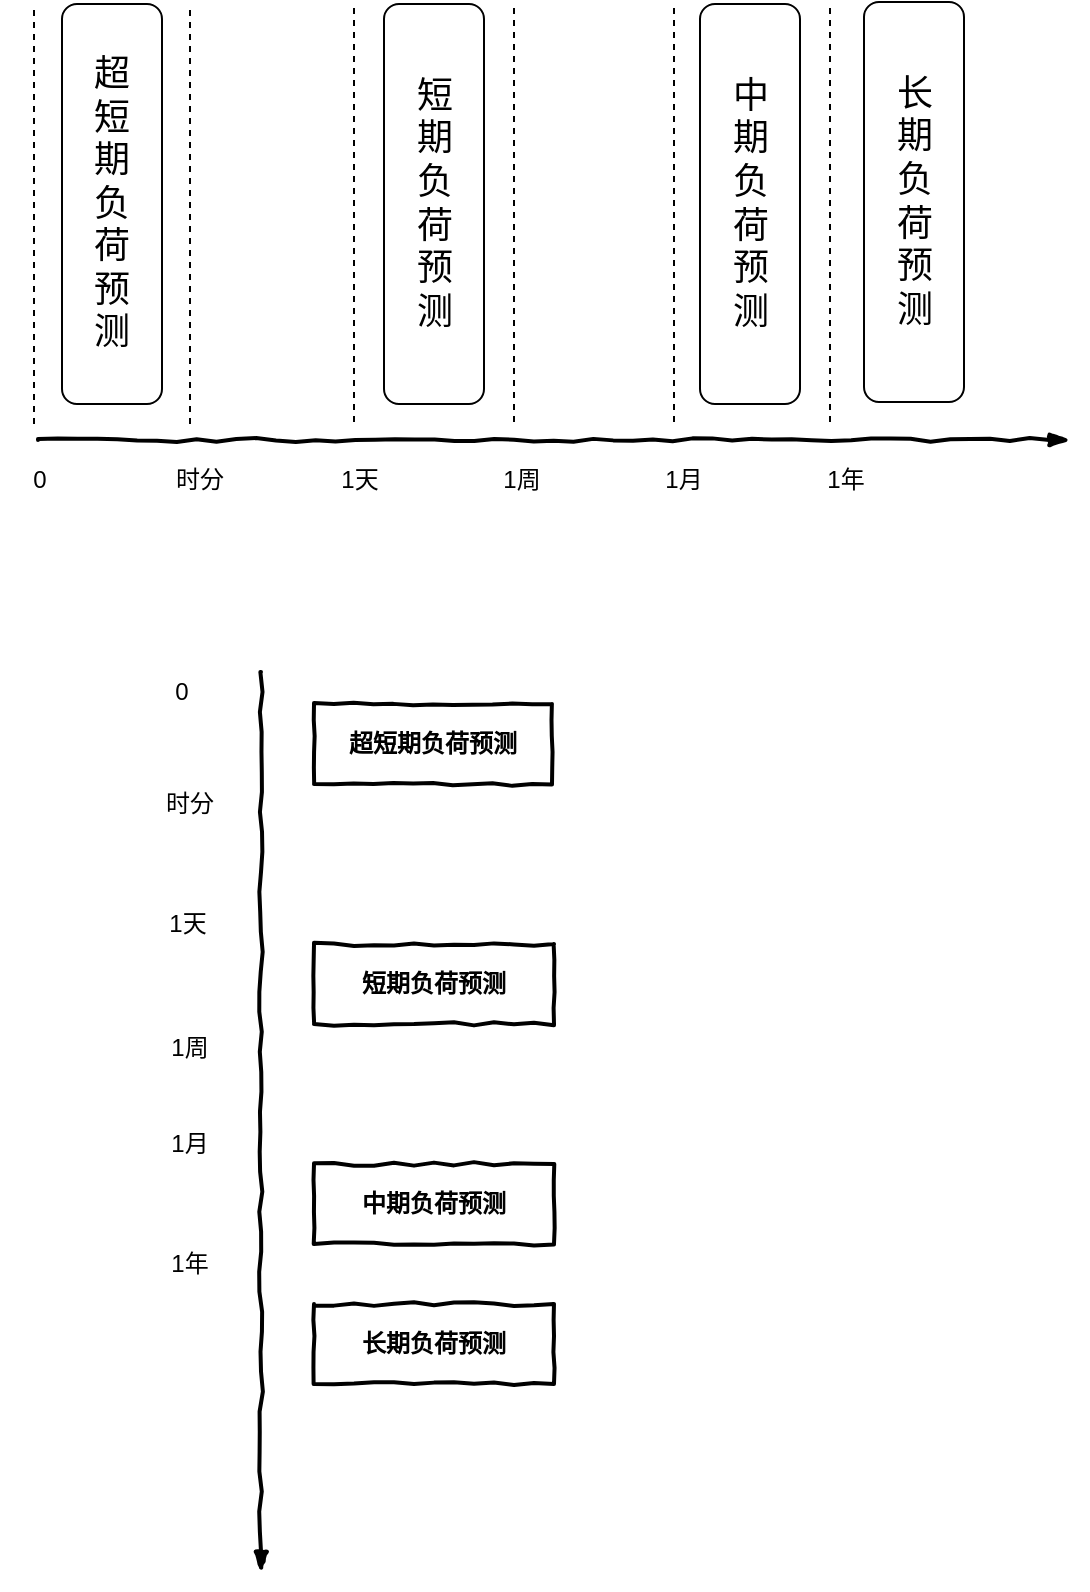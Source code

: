<mxfile version="10.7.5" type="github"><diagram id="JUTlbQdxu3uXNfLy1Bgk" name="Page-1"><mxGraphModel dx="1394" dy="774" grid="1" gridSize="10" guides="1" tooltips="1" connect="1" arrows="1" fold="1" page="1" pageScale="1" pageWidth="827" pageHeight="1169" math="0" shadow="0"><root><mxCell id="0"/><mxCell id="1" parent="0"/><mxCell id="W8WyKTuVfZ82wAbNAxOH-4" value="&lt;span&gt;&lt;font face=&quot;Helvetica&quot;&gt;超短期负荷预测&lt;/font&gt;&lt;/span&gt;" style="html=1;whiteSpace=wrap;comic=1;strokeWidth=2;fontFamily=Pingfang;fontStyle=1;" vertex="1" parent="1"><mxGeometry x="301" y="590" width="119" height="40" as="geometry"/></mxCell><mxCell id="W8WyKTuVfZ82wAbNAxOH-5" value="&lt;span&gt;短期负荷预测&lt;/span&gt;" style="html=1;whiteSpace=wrap;comic=1;strokeWidth=2;fontFamily=Comic Sans MS;fontStyle=1;" vertex="1" parent="1"><mxGeometry x="301" y="710" width="120" height="40" as="geometry"/></mxCell><mxCell id="W8WyKTuVfZ82wAbNAxOH-6" value="&lt;span&gt;中期负荷预测&lt;/span&gt;" style="html=1;whiteSpace=wrap;comic=1;strokeWidth=2;fontFamily=Comic Sans MS;fontStyle=1;" vertex="1" parent="1"><mxGeometry x="301" y="820" width="120" height="40" as="geometry"/></mxCell><mxCell id="W8WyKTuVfZ82wAbNAxOH-7" value="&lt;span&gt;长期负荷预测&lt;/span&gt;" style="html=1;whiteSpace=wrap;comic=1;strokeWidth=2;fontFamily=Comic Sans MS;fontStyle=1;" vertex="1" parent="1"><mxGeometry x="301" y="890" width="120" height="40" as="geometry"/></mxCell><mxCell id="20Z-buHkiKFky5i1nuEu-37" value="" style="group" parent="1" vertex="1" connectable="0"><mxGeometry x="175" y="240" width="50" height="200" as="geometry"/></mxCell><mxCell id="20Z-buHkiKFky5i1nuEu-31" value="" style="group" parent="20Z-buHkiKFky5i1nuEu-37" vertex="1" connectable="0"><mxGeometry width="50" height="200" as="geometry"/></mxCell><mxCell id="20Z-buHkiKFky5i1nuEu-6" value="" style="group" parent="20Z-buHkiKFky5i1nuEu-31" vertex="1" connectable="0"><mxGeometry width="50" height="200" as="geometry"/></mxCell><mxCell id="20Z-buHkiKFky5i1nuEu-4" value="" style="rounded=1;whiteSpace=wrap;html=1;" parent="20Z-buHkiKFky5i1nuEu-6" vertex="1"><mxGeometry width="50" height="200" as="geometry"/></mxCell><mxCell id="20Z-buHkiKFky5i1nuEu-5" value="&lt;font style=&quot;font-size: 18px&quot;&gt;超短期负荷预测&lt;/font&gt;" style="text;html=1;strokeColor=none;fillColor=none;align=center;verticalAlign=middle;whiteSpace=wrap;rounded=0;" parent="20Z-buHkiKFky5i1nuEu-6" vertex="1"><mxGeometry x="17.857" y="23.529" width="14.286" height="152.941" as="geometry"/></mxCell><mxCell id="20Z-buHkiKFky5i1nuEu-44" value="" style="rounded=1;whiteSpace=wrap;html=1;" parent="1" vertex="1"><mxGeometry x="336" y="240" width="50" height="200" as="geometry"/></mxCell><mxCell id="20Z-buHkiKFky5i1nuEu-45" value="&lt;font style=&quot;font-size: 18px&quot;&gt;短期负荷预测&lt;/font&gt;" style="text;html=1;strokeColor=none;fillColor=none;align=center;verticalAlign=middle;whiteSpace=wrap;rounded=0;fontSize=12;" parent="1" vertex="1"><mxGeometry x="353.5" y="280" width="15" height="120" as="geometry"/></mxCell><mxCell id="20Z-buHkiKFky5i1nuEu-46" value="" style="endArrow=none;dashed=1;html=1;fontSize=12;" parent="1" edge="1"><mxGeometry width="50" height="50" relative="1" as="geometry"><mxPoint x="161" y="450" as="sourcePoint"/><mxPoint x="161" y="240" as="targetPoint"/></mxGeometry></mxCell><mxCell id="20Z-buHkiKFky5i1nuEu-47" value="" style="endArrow=none;dashed=1;html=1;fontSize=12;" parent="1" edge="1"><mxGeometry width="50" height="50" relative="1" as="geometry"><mxPoint x="239" y="450" as="sourcePoint"/><mxPoint x="239" y="240" as="targetPoint"/></mxGeometry></mxCell><mxCell id="20Z-buHkiKFky5i1nuEu-48" value="" style="endArrow=none;dashed=1;html=1;fontSize=12;" parent="1" edge="1"><mxGeometry width="50" height="50" relative="1" as="geometry"><mxPoint x="321" y="449" as="sourcePoint"/><mxPoint x="321" y="239" as="targetPoint"/></mxGeometry></mxCell><mxCell id="20Z-buHkiKFky5i1nuEu-49" value="" style="endArrow=none;dashed=1;html=1;fontSize=12;" parent="1" edge="1"><mxGeometry width="50" height="50" relative="1" as="geometry"><mxPoint x="401" y="449" as="sourcePoint"/><mxPoint x="401" y="239" as="targetPoint"/></mxGeometry></mxCell><mxCell id="20Z-buHkiKFky5i1nuEu-51" value="" style="rounded=1;whiteSpace=wrap;html=1;" parent="1" vertex="1"><mxGeometry x="494" y="240" width="50" height="200" as="geometry"/></mxCell><mxCell id="20Z-buHkiKFky5i1nuEu-52" value="&lt;font style=&quot;font-size: 18px&quot;&gt;中期负荷预测&lt;/font&gt;" style="text;html=1;strokeColor=none;fillColor=none;align=center;verticalAlign=middle;whiteSpace=wrap;rounded=0;fontSize=12;" parent="1" vertex="1"><mxGeometry x="511.5" y="280" width="15" height="120" as="geometry"/></mxCell><mxCell id="20Z-buHkiKFky5i1nuEu-53" value="" style="endArrow=none;dashed=1;html=1;fontSize=12;" parent="1" edge="1"><mxGeometry width="50" height="50" relative="1" as="geometry"><mxPoint x="481" y="449" as="sourcePoint"/><mxPoint x="481" y="239" as="targetPoint"/></mxGeometry></mxCell><mxCell id="20Z-buHkiKFky5i1nuEu-54" value="" style="endArrow=none;dashed=1;html=1;fontSize=12;" parent="1" edge="1"><mxGeometry width="50" height="50" relative="1" as="geometry"><mxPoint x="559" y="449" as="sourcePoint"/><mxPoint x="559" y="239" as="targetPoint"/></mxGeometry></mxCell><mxCell id="20Z-buHkiKFky5i1nuEu-19" value="" style="rounded=0;comic=1;strokeWidth=2;endArrow=blockThin;html=1;fontFamily=Comic Sans MS;fontStyle=1;" parent="1" edge="1"><mxGeometry width="50" height="50" relative="1" as="geometry"><mxPoint x="163" y="458" as="sourcePoint"/><mxPoint x="679" y="458" as="targetPoint"/></mxGeometry></mxCell><mxCell id="20Z-buHkiKFky5i1nuEu-20" value="0" style="text;html=1;strokeColor=none;fillColor=none;align=center;verticalAlign=middle;whiteSpace=wrap;rounded=0;" parent="1" vertex="1"><mxGeometry x="144" y="468" width="40" height="20" as="geometry"/></mxCell><mxCell id="20Z-buHkiKFky5i1nuEu-21" value="时分" style="text;html=1;strokeColor=none;fillColor=none;align=center;verticalAlign=middle;whiteSpace=wrap;rounded=0;" parent="1" vertex="1"><mxGeometry x="224" y="468" width="40" height="20" as="geometry"/></mxCell><mxCell id="20Z-buHkiKFky5i1nuEu-22" value="1天" style="text;html=1;strokeColor=none;fillColor=none;align=center;verticalAlign=middle;whiteSpace=wrap;rounded=0;" parent="1" vertex="1"><mxGeometry x="304" y="468" width="40" height="20" as="geometry"/></mxCell><mxCell id="20Z-buHkiKFky5i1nuEu-23" value="1周" style="text;html=1;strokeColor=none;fillColor=none;align=center;verticalAlign=middle;whiteSpace=wrap;rounded=0;" parent="1" vertex="1"><mxGeometry x="385" y="468" width="40" height="20" as="geometry"/></mxCell><mxCell id="20Z-buHkiKFky5i1nuEu-24" value="1月" style="text;html=1;strokeColor=none;fillColor=none;align=center;verticalAlign=middle;whiteSpace=wrap;rounded=0;" parent="1" vertex="1"><mxGeometry x="466" y="468" width="40" height="20" as="geometry"/></mxCell><mxCell id="20Z-buHkiKFky5i1nuEu-25" value="1年" style="text;html=1;strokeColor=none;fillColor=none;align=center;verticalAlign=middle;whiteSpace=wrap;rounded=0;" parent="1" vertex="1"><mxGeometry x="547" y="468" width="40" height="20" as="geometry"/></mxCell><mxCell id="20Z-buHkiKFky5i1nuEu-55" value="" style="rounded=1;whiteSpace=wrap;html=1;" parent="1" vertex="1"><mxGeometry x="576" y="239" width="50" height="200" as="geometry"/></mxCell><mxCell id="20Z-buHkiKFky5i1nuEu-56" value="&lt;font style=&quot;font-size: 18px&quot;&gt;长期负荷预测&lt;/font&gt;" style="text;html=1;strokeColor=none;fillColor=none;align=center;verticalAlign=middle;whiteSpace=wrap;rounded=0;fontSize=12;" parent="1" vertex="1"><mxGeometry x="593.5" y="279" width="15" height="120" as="geometry"/></mxCell><mxCell id="W8WyKTuVfZ82wAbNAxOH-8" value="" style="rounded=0;comic=1;strokeWidth=2;endArrow=blockThin;html=1;fontFamily=Comic Sans MS;fontStyle=1;" edge="1" parent="1"><mxGeometry width="50" height="50" relative="1" as="geometry"><mxPoint x="274.5" y="574" as="sourcePoint"/><mxPoint x="274.5" y="1024" as="targetPoint"/></mxGeometry></mxCell><mxCell id="W8WyKTuVfZ82wAbNAxOH-9" value="0" style="text;html=1;strokeColor=none;fillColor=none;align=center;verticalAlign=middle;whiteSpace=wrap;rounded=0;" vertex="1" parent="1"><mxGeometry x="215" y="574" width="40" height="20" as="geometry"/></mxCell><mxCell id="W8WyKTuVfZ82wAbNAxOH-10" value="时分" style="text;html=1;strokeColor=none;fillColor=none;align=center;verticalAlign=middle;whiteSpace=wrap;rounded=0;" vertex="1" parent="1"><mxGeometry x="219" y="630" width="40" height="20" as="geometry"/></mxCell><mxCell id="W8WyKTuVfZ82wAbNAxOH-11" value="1天" style="text;html=1;strokeColor=none;fillColor=none;align=center;verticalAlign=middle;whiteSpace=wrap;rounded=0;" vertex="1" parent="1"><mxGeometry x="218" y="690" width="40" height="20" as="geometry"/></mxCell><mxCell id="W8WyKTuVfZ82wAbNAxOH-12" value="1周" style="text;html=1;strokeColor=none;fillColor=none;align=center;verticalAlign=middle;whiteSpace=wrap;rounded=0;" vertex="1" parent="1"><mxGeometry x="219" y="752" width="40" height="20" as="geometry"/></mxCell><mxCell id="W8WyKTuVfZ82wAbNAxOH-13" value="1月" style="text;html=1;strokeColor=none;fillColor=none;align=center;verticalAlign=middle;whiteSpace=wrap;rounded=0;" vertex="1" parent="1"><mxGeometry x="219" y="800" width="40" height="20" as="geometry"/></mxCell><mxCell id="W8WyKTuVfZ82wAbNAxOH-14" value="1年" style="text;html=1;strokeColor=none;fillColor=none;align=center;verticalAlign=middle;whiteSpace=wrap;rounded=0;" vertex="1" parent="1"><mxGeometry x="219" y="860" width="40" height="20" as="geometry"/></mxCell></root></mxGraphModel></diagram></mxfile>